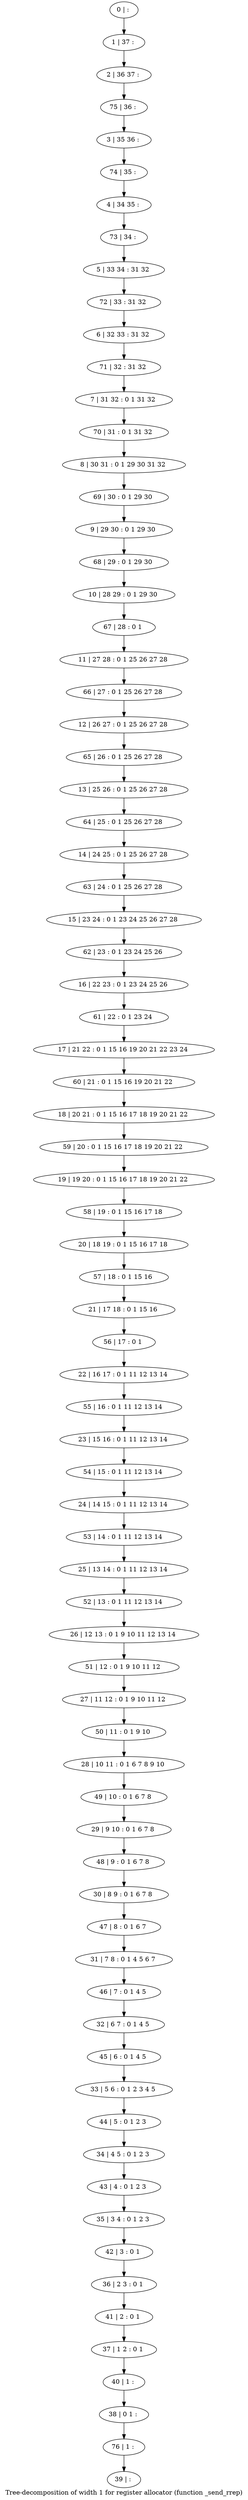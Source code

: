 digraph G {
graph [label="Tree-decomposition of width 1 for register allocator (function _send_rrep)"]
0[label="0 | : "];
1[label="1 | 37 : "];
2[label="2 | 36 37 : "];
3[label="3 | 35 36 : "];
4[label="4 | 34 35 : "];
5[label="5 | 33 34 : 31 32 "];
6[label="6 | 32 33 : 31 32 "];
7[label="7 | 31 32 : 0 1 31 32 "];
8[label="8 | 30 31 : 0 1 29 30 31 32 "];
9[label="9 | 29 30 : 0 1 29 30 "];
10[label="10 | 28 29 : 0 1 29 30 "];
11[label="11 | 27 28 : 0 1 25 26 27 28 "];
12[label="12 | 26 27 : 0 1 25 26 27 28 "];
13[label="13 | 25 26 : 0 1 25 26 27 28 "];
14[label="14 | 24 25 : 0 1 25 26 27 28 "];
15[label="15 | 23 24 : 0 1 23 24 25 26 27 28 "];
16[label="16 | 22 23 : 0 1 23 24 25 26 "];
17[label="17 | 21 22 : 0 1 15 16 19 20 21 22 23 24 "];
18[label="18 | 20 21 : 0 1 15 16 17 18 19 20 21 22 "];
19[label="19 | 19 20 : 0 1 15 16 17 18 19 20 21 22 "];
20[label="20 | 18 19 : 0 1 15 16 17 18 "];
21[label="21 | 17 18 : 0 1 15 16 "];
22[label="22 | 16 17 : 0 1 11 12 13 14 "];
23[label="23 | 15 16 : 0 1 11 12 13 14 "];
24[label="24 | 14 15 : 0 1 11 12 13 14 "];
25[label="25 | 13 14 : 0 1 11 12 13 14 "];
26[label="26 | 12 13 : 0 1 9 10 11 12 13 14 "];
27[label="27 | 11 12 : 0 1 9 10 11 12 "];
28[label="28 | 10 11 : 0 1 6 7 8 9 10 "];
29[label="29 | 9 10 : 0 1 6 7 8 "];
30[label="30 | 8 9 : 0 1 6 7 8 "];
31[label="31 | 7 8 : 0 1 4 5 6 7 "];
32[label="32 | 6 7 : 0 1 4 5 "];
33[label="33 | 5 6 : 0 1 2 3 4 5 "];
34[label="34 | 4 5 : 0 1 2 3 "];
35[label="35 | 3 4 : 0 1 2 3 "];
36[label="36 | 2 3 : 0 1 "];
37[label="37 | 1 2 : 0 1 "];
38[label="38 | 0 1 : "];
39[label="39 | : "];
40[label="40 | 1 : "];
41[label="41 | 2 : 0 1 "];
42[label="42 | 3 : 0 1 "];
43[label="43 | 4 : 0 1 2 3 "];
44[label="44 | 5 : 0 1 2 3 "];
45[label="45 | 6 : 0 1 4 5 "];
46[label="46 | 7 : 0 1 4 5 "];
47[label="47 | 8 : 0 1 6 7 "];
48[label="48 | 9 : 0 1 6 7 8 "];
49[label="49 | 10 : 0 1 6 7 8 "];
50[label="50 | 11 : 0 1 9 10 "];
51[label="51 | 12 : 0 1 9 10 11 12 "];
52[label="52 | 13 : 0 1 11 12 13 14 "];
53[label="53 | 14 : 0 1 11 12 13 14 "];
54[label="54 | 15 : 0 1 11 12 13 14 "];
55[label="55 | 16 : 0 1 11 12 13 14 "];
56[label="56 | 17 : 0 1 "];
57[label="57 | 18 : 0 1 15 16 "];
58[label="58 | 19 : 0 1 15 16 17 18 "];
59[label="59 | 20 : 0 1 15 16 17 18 19 20 21 22 "];
60[label="60 | 21 : 0 1 15 16 19 20 21 22 "];
61[label="61 | 22 : 0 1 23 24 "];
62[label="62 | 23 : 0 1 23 24 25 26 "];
63[label="63 | 24 : 0 1 25 26 27 28 "];
64[label="64 | 25 : 0 1 25 26 27 28 "];
65[label="65 | 26 : 0 1 25 26 27 28 "];
66[label="66 | 27 : 0 1 25 26 27 28 "];
67[label="67 | 28 : 0 1 "];
68[label="68 | 29 : 0 1 29 30 "];
69[label="69 | 30 : 0 1 29 30 "];
70[label="70 | 31 : 0 1 31 32 "];
71[label="71 | 32 : 31 32 "];
72[label="72 | 33 : 31 32 "];
73[label="73 | 34 : "];
74[label="74 | 35 : "];
75[label="75 | 36 : "];
76[label="76 | 1 : "];
0->1 ;
1->2 ;
40->38 ;
37->40 ;
41->37 ;
36->41 ;
42->36 ;
35->42 ;
43->35 ;
34->43 ;
44->34 ;
33->44 ;
45->33 ;
32->45 ;
46->32 ;
31->46 ;
47->31 ;
30->47 ;
48->30 ;
29->48 ;
49->29 ;
28->49 ;
50->28 ;
27->50 ;
51->27 ;
26->51 ;
52->26 ;
25->52 ;
53->25 ;
24->53 ;
54->24 ;
23->54 ;
55->23 ;
22->55 ;
56->22 ;
21->56 ;
57->21 ;
20->57 ;
58->20 ;
19->58 ;
59->19 ;
18->59 ;
60->18 ;
17->60 ;
61->17 ;
16->61 ;
62->16 ;
15->62 ;
63->15 ;
14->63 ;
64->14 ;
13->64 ;
65->13 ;
12->65 ;
66->12 ;
11->66 ;
67->11 ;
10->67 ;
68->10 ;
9->68 ;
69->9 ;
8->69 ;
70->8 ;
7->70 ;
71->7 ;
6->71 ;
72->6 ;
5->72 ;
73->5 ;
4->73 ;
74->4 ;
3->74 ;
75->3 ;
2->75 ;
76->39 ;
38->76 ;
}
